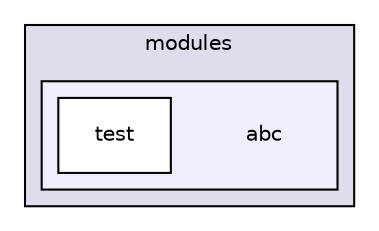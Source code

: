 digraph "quetzal/modules/abc" {
  compound=true
  node [ fontsize="10", fontname="Helvetica"];
  edge [ labelfontsize="10", labelfontname="Helvetica"];
  subgraph clusterdir_452d8c588a01d0d9b6358ca147e46c83 {
    graph [ bgcolor="#ddddee", pencolor="black", label="modules" fontname="Helvetica", fontsize="10", URL="dir_452d8c588a01d0d9b6358ca147e46c83.html"]
  subgraph clusterdir_a5f1dae3cdac4f64efd28e557e397a9e {
    graph [ bgcolor="#eeeeff", pencolor="black", label="" URL="dir_a5f1dae3cdac4f64efd28e557e397a9e.html"];
    dir_a5f1dae3cdac4f64efd28e557e397a9e [shape=plaintext label="abc"];
    dir_5d0812209158b194633a8ff503c36b0f [shape=box label="test" color="black" fillcolor="white" style="filled" URL="dir_5d0812209158b194633a8ff503c36b0f.html"];
  }
  }
}

